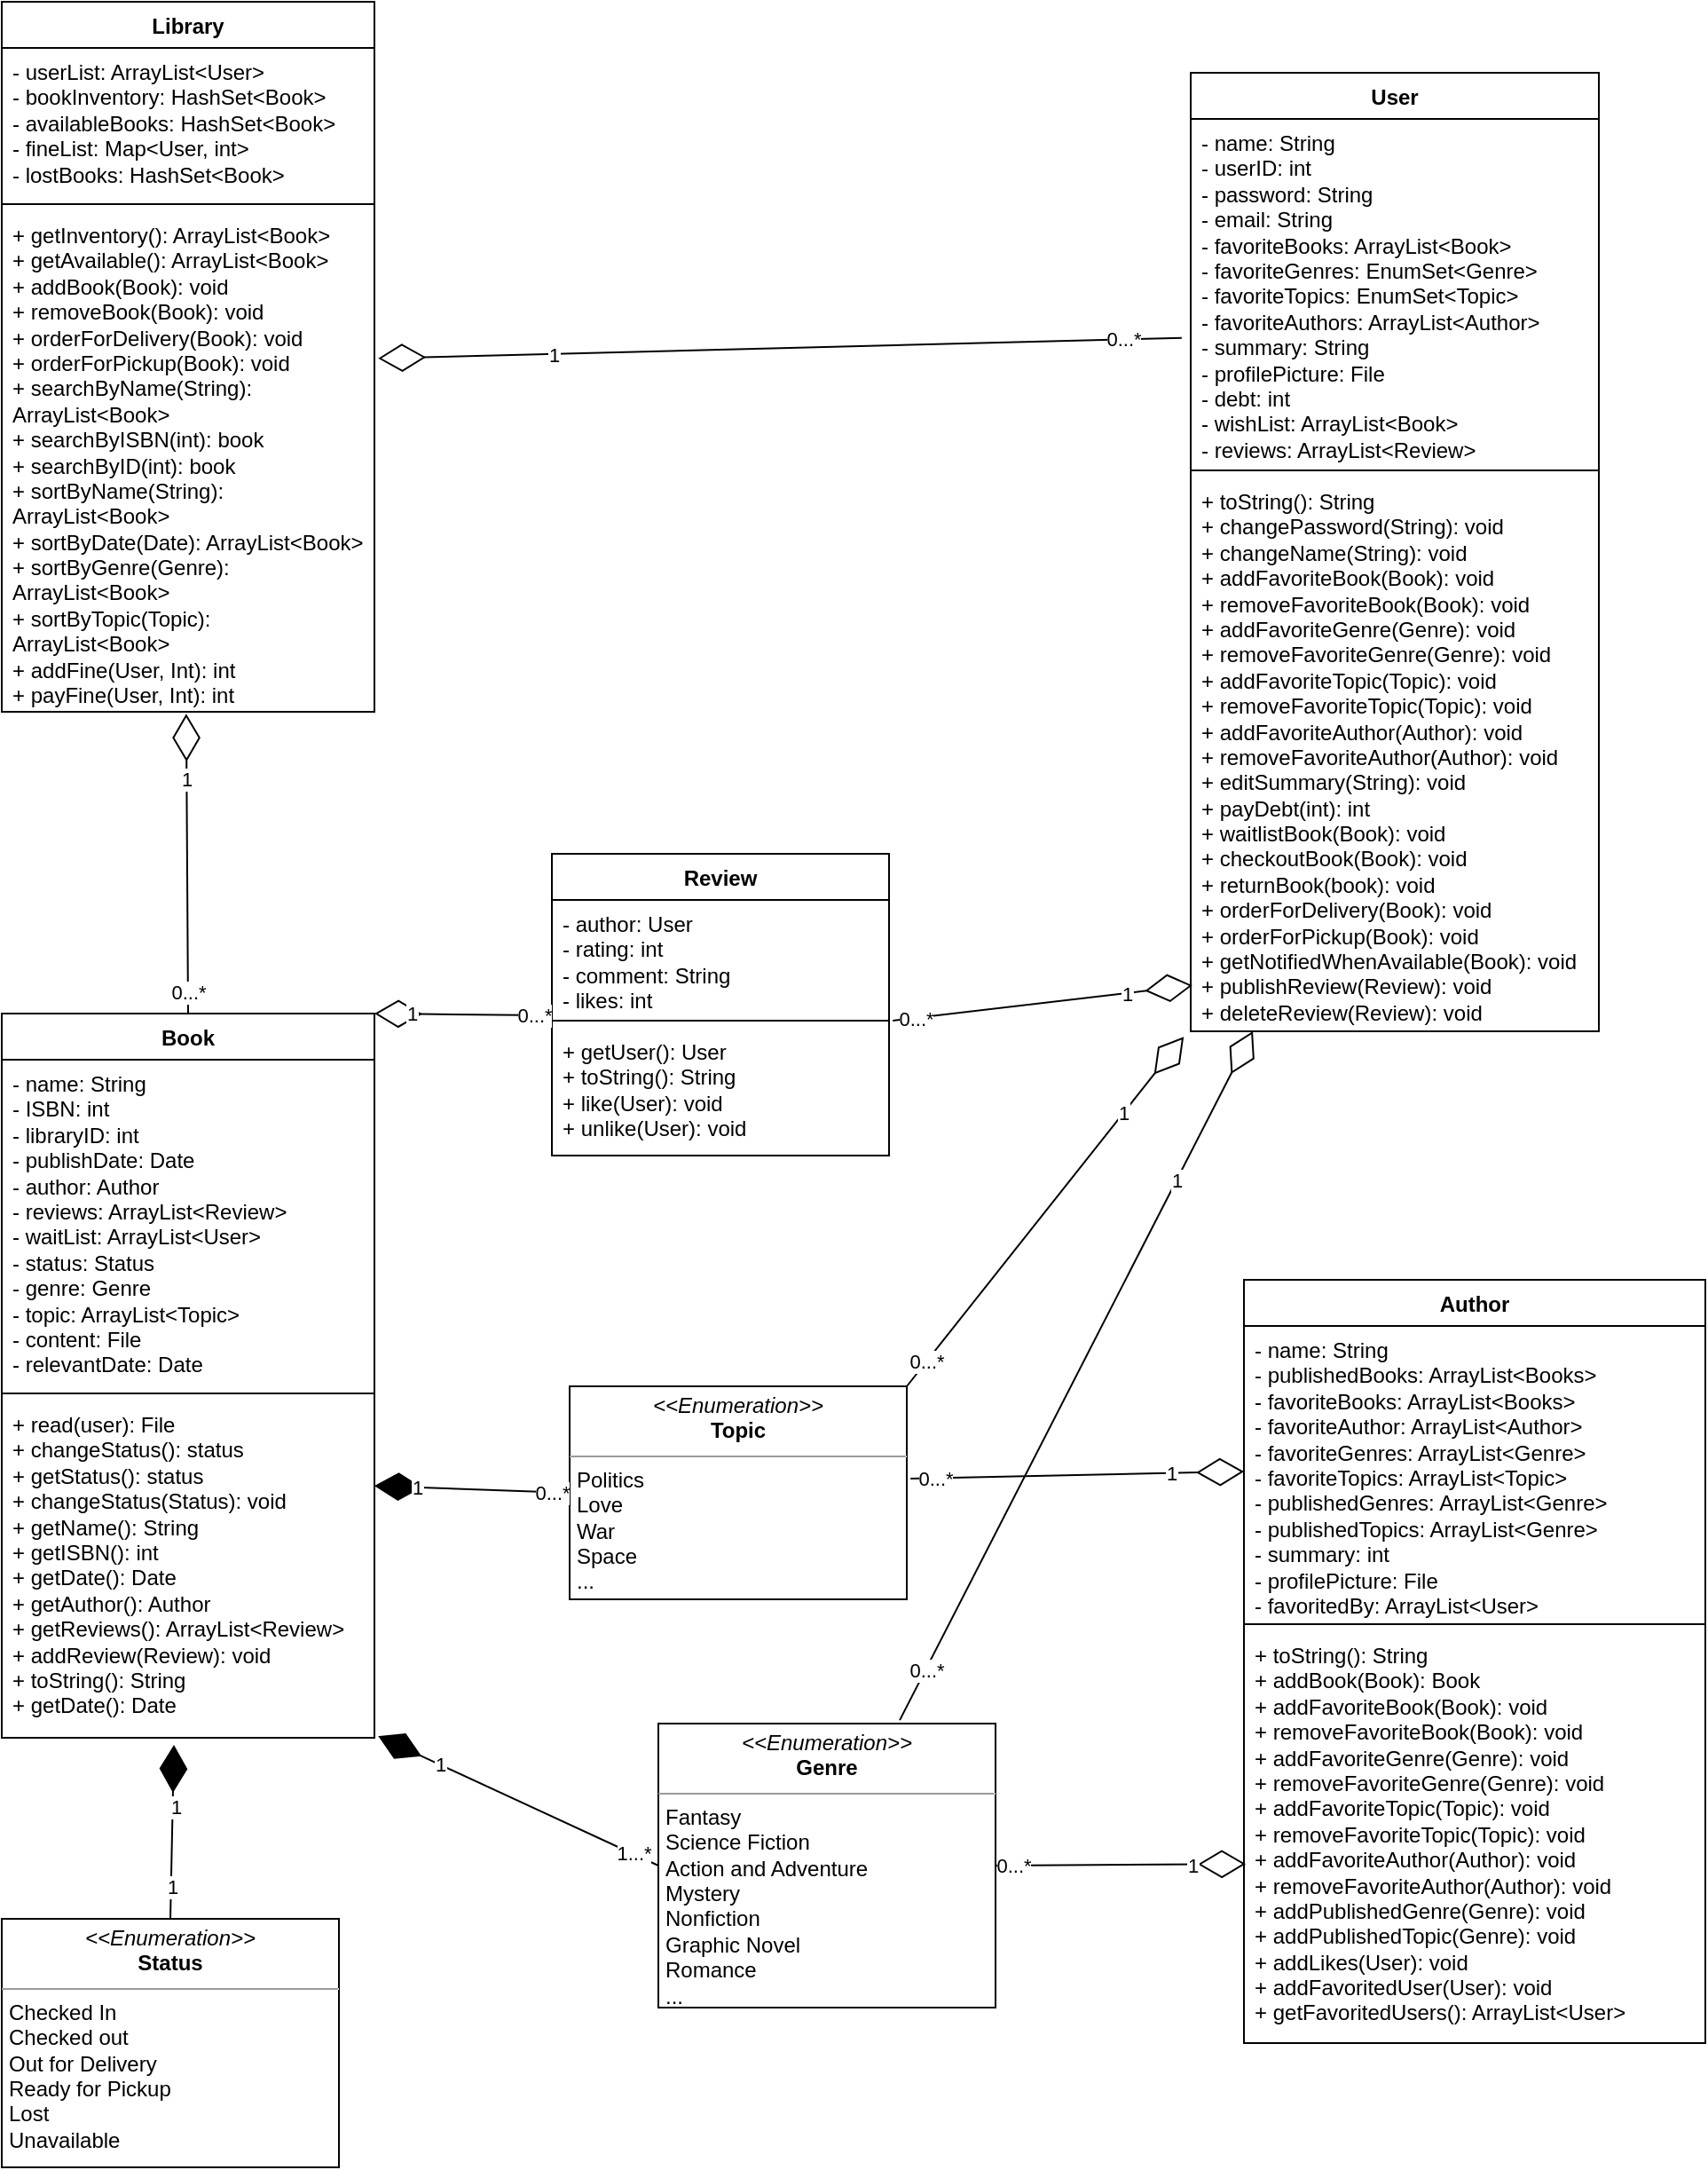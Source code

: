 <mxfile>
    <diagram id="C5RBs43oDa-KdzZeNtuy" name="Page-1">
        <mxGraphModel dx="840" dy="1857" grid="1" gridSize="10" guides="1" tooltips="1" connect="1" arrows="1" fold="1" page="1" pageScale="1" pageWidth="827" pageHeight="1169" math="0" shadow="0">
            <root>
                <mxCell id="WIyWlLk6GJQsqaUBKTNV-0"/>
                <mxCell id="WIyWlLk6GJQsqaUBKTNV-1" parent="WIyWlLk6GJQsqaUBKTNV-0"/>
                <mxCell id="XzlZkJc71IZw_YHDA6VY-0" value="Library" style="swimlane;fontStyle=1;align=center;verticalAlign=top;childLayout=stackLayout;horizontal=1;startSize=26;horizontalStack=0;resizeParent=1;resizeParentMax=0;resizeLast=0;collapsible=1;marginBottom=0;whiteSpace=wrap;html=1;" parent="WIyWlLk6GJQsqaUBKTNV-1" vertex="1">
                    <mxGeometry x="140" y="-120" width="210" height="400" as="geometry"/>
                </mxCell>
                <mxCell id="XzlZkJc71IZw_YHDA6VY-1" value="- userList: ArrayList&amp;lt;User&amp;gt;&lt;br&gt;- bookInventory: HashSet&amp;lt;Book&amp;gt;&lt;br&gt;- availableBooks: HashSet&amp;lt;Book&amp;gt;&lt;br&gt;- fineList: Map&amp;lt;User, int&amp;gt;&lt;br&gt;- lostBooks: HashSet&amp;lt;Book&amp;gt;" style="text;strokeColor=none;fillColor=none;align=left;verticalAlign=top;spacingLeft=4;spacingRight=4;overflow=hidden;rotatable=0;points=[[0,0.5],[1,0.5]];portConstraint=eastwest;whiteSpace=wrap;html=1;" parent="XzlZkJc71IZw_YHDA6VY-0" vertex="1">
                    <mxGeometry y="26" width="210" height="84" as="geometry"/>
                </mxCell>
                <mxCell id="XzlZkJc71IZw_YHDA6VY-2" value="" style="line;strokeWidth=1;fillColor=none;align=left;verticalAlign=middle;spacingTop=-1;spacingLeft=3;spacingRight=3;rotatable=0;labelPosition=right;points=[];portConstraint=eastwest;strokeColor=inherit;" parent="XzlZkJc71IZw_YHDA6VY-0" vertex="1">
                    <mxGeometry y="110" width="210" height="8" as="geometry"/>
                </mxCell>
                <mxCell id="XzlZkJc71IZw_YHDA6VY-3" value="+ getInventory(): ArrayList&amp;lt;Book&amp;gt;&lt;br&gt;+ getAvailable(): ArrayList&amp;lt;Book&amp;gt;&lt;br&gt;+ addBook(Book): void&lt;br&gt;+ removeBook(Book): void&lt;br&gt;+ orderForDelivery(Book): void&lt;br&gt;+ orderForPickup(Book): void&lt;br&gt;+ searchByName(String): ArrayList&amp;lt;Book&amp;gt;&lt;br&gt;+ searchByISBN(int): book&lt;br&gt;+ searchByID(int): book&lt;br&gt;+ sortByName(String): ArrayList&amp;lt;Book&amp;gt;&lt;br&gt;+ sortByDate(Date): ArrayList&amp;lt;Book&amp;gt;&lt;br&gt;+ sortByGenre(Genre): ArrayList&amp;lt;Book&amp;gt;&lt;br&gt;+ sortByTopic(Topic): ArrayList&amp;lt;Book&amp;gt;&lt;br&gt;+ addFine(User, Int): int&lt;br&gt;+ payFine(User, Int): int" style="text;strokeColor=none;fillColor=none;align=left;verticalAlign=top;spacingLeft=4;spacingRight=4;overflow=hidden;rotatable=0;points=[[0,0.5],[1,0.5]];portConstraint=eastwest;whiteSpace=wrap;html=1;" parent="XzlZkJc71IZw_YHDA6VY-0" vertex="1">
                    <mxGeometry y="118" width="210" height="282" as="geometry"/>
                </mxCell>
                <mxCell id="XzlZkJc71IZw_YHDA6VY-4" value="&lt;p style=&quot;margin:0px;margin-top:4px;text-align:center;&quot;&gt;&lt;i&gt;&amp;lt;&amp;lt;Enumeration&amp;gt;&amp;gt;&lt;/i&gt;&lt;br&gt;&lt;b&gt;Genre&lt;/b&gt;&lt;/p&gt;&lt;hr size=&quot;1&quot;&gt;&lt;p style=&quot;margin:0px;margin-left:4px;&quot;&gt;Fantasy&lt;/p&gt;&lt;p style=&quot;margin:0px;margin-left:4px;&quot;&gt;Science Fiction&lt;/p&gt;&lt;p style=&quot;margin:0px;margin-left:4px;&quot;&gt;Action and Adventure&lt;/p&gt;&lt;p style=&quot;margin:0px;margin-left:4px;&quot;&gt;Mystery&lt;/p&gt;&lt;p style=&quot;margin:0px;margin-left:4px;&quot;&gt;Nonfiction&lt;/p&gt;&lt;p style=&quot;margin:0px;margin-left:4px;&quot;&gt;Graphic Novel&lt;/p&gt;&lt;p style=&quot;margin:0px;margin-left:4px;&quot;&gt;Romance&lt;/p&gt;&lt;p style=&quot;margin:0px;margin-left:4px;&quot;&gt;...&lt;/p&gt;" style="verticalAlign=top;align=left;overflow=fill;fontSize=12;fontFamily=Helvetica;html=1;whiteSpace=wrap;" parent="WIyWlLk6GJQsqaUBKTNV-1" vertex="1">
                    <mxGeometry x="510" y="850" width="190" height="160" as="geometry"/>
                </mxCell>
                <mxCell id="XzlZkJc71IZw_YHDA6VY-5" value="&lt;p style=&quot;margin:0px;margin-top:4px;text-align:center;&quot;&gt;&lt;i&gt;&amp;lt;&amp;lt;Enumeration&amp;gt;&amp;gt;&lt;/i&gt;&lt;br&gt;&lt;b&gt;Topic&lt;/b&gt;&lt;/p&gt;&lt;hr size=&quot;1&quot;&gt;&lt;p style=&quot;margin:0px;margin-left:4px;&quot;&gt;Politics&lt;/p&gt;&lt;p style=&quot;margin:0px;margin-left:4px;&quot;&gt;Love&lt;/p&gt;&lt;p style=&quot;margin:0px;margin-left:4px;&quot;&gt;War&lt;/p&gt;&lt;p style=&quot;margin:0px;margin-left:4px;&quot;&gt;Space&lt;/p&gt;&lt;p style=&quot;margin:0px;margin-left:4px;&quot;&gt;...&lt;/p&gt;&lt;p style=&quot;margin:0px;margin-left:4px;&quot;&gt;&lt;br&gt;&lt;/p&gt;" style="verticalAlign=top;align=left;overflow=fill;fontSize=12;fontFamily=Helvetica;html=1;whiteSpace=wrap;" parent="WIyWlLk6GJQsqaUBKTNV-1" vertex="1">
                    <mxGeometry x="460" y="660" width="190" height="120" as="geometry"/>
                </mxCell>
                <mxCell id="XzlZkJc71IZw_YHDA6VY-7" value="Book" style="swimlane;fontStyle=1;align=center;verticalAlign=top;childLayout=stackLayout;horizontal=1;startSize=26;horizontalStack=0;resizeParent=1;resizeParentMax=0;resizeLast=0;collapsible=1;marginBottom=0;whiteSpace=wrap;html=1;" parent="WIyWlLk6GJQsqaUBKTNV-1" vertex="1">
                    <mxGeometry x="140" y="450" width="210" height="408" as="geometry"/>
                </mxCell>
                <mxCell id="XzlZkJc71IZw_YHDA6VY-8" value="- name: String&lt;br&gt;- ISBN: int&lt;br&gt;- libraryID: int&lt;br&gt;- publishDate: Date&lt;br&gt;- author: Author&lt;br&gt;- reviews: ArrayList&amp;lt;Review&amp;gt;&lt;br&gt;- waitList: ArrayList&amp;lt;User&amp;gt;&lt;br&gt;- status: Status&lt;br&gt;- genre: Genre&lt;br&gt;- topic: ArrayList&amp;lt;Topic&amp;gt;&lt;br&gt;- content: File&lt;br&gt;- relevantDate: Date" style="text;strokeColor=none;fillColor=none;align=left;verticalAlign=top;spacingLeft=4;spacingRight=4;overflow=hidden;rotatable=0;points=[[0,0.5],[1,0.5]];portConstraint=eastwest;whiteSpace=wrap;html=1;" parent="XzlZkJc71IZw_YHDA6VY-7" vertex="1">
                    <mxGeometry y="26" width="210" height="184" as="geometry"/>
                </mxCell>
                <mxCell id="XzlZkJc71IZw_YHDA6VY-9" value="" style="line;strokeWidth=1;fillColor=none;align=left;verticalAlign=middle;spacingTop=-1;spacingLeft=3;spacingRight=3;rotatable=0;labelPosition=right;points=[];portConstraint=eastwest;strokeColor=inherit;" parent="XzlZkJc71IZw_YHDA6VY-7" vertex="1">
                    <mxGeometry y="210" width="210" height="8" as="geometry"/>
                </mxCell>
                <mxCell id="XzlZkJc71IZw_YHDA6VY-10" value="+ read(user): File&lt;br&gt;+ changeStatus(): status&lt;br&gt;+ getStatus(): status&lt;br&gt;+ changeStatus(Status): void&lt;br&gt;+ getName(): String&lt;br&gt;+ getISBN(): int&lt;br&gt;+ getDate(): Date&lt;br&gt;+ getAuthor(): Author&lt;br&gt;+ getReviews(): ArrayList&amp;lt;Review&amp;gt;&lt;br&gt;+ addReview(Review): void&lt;br&gt;+ toString(): String&lt;br&gt;+ getDate(): Date" style="text;strokeColor=none;fillColor=none;align=left;verticalAlign=top;spacingLeft=4;spacingRight=4;overflow=hidden;rotatable=0;points=[[0,0.5],[1,0.5]];portConstraint=eastwest;whiteSpace=wrap;html=1;" parent="XzlZkJc71IZw_YHDA6VY-7" vertex="1">
                    <mxGeometry y="218" width="210" height="190" as="geometry"/>
                </mxCell>
                <mxCell id="XzlZkJc71IZw_YHDA6VY-11" value="&lt;p style=&quot;margin:0px;margin-top:4px;text-align:center;&quot;&gt;&lt;i&gt;&amp;lt;&amp;lt;Enumeration&amp;gt;&amp;gt;&lt;/i&gt;&lt;br&gt;&lt;b&gt;Status&lt;/b&gt;&lt;/p&gt;&lt;hr size=&quot;1&quot;&gt;&lt;p style=&quot;margin:0px;margin-left:4px;&quot;&gt;Checked In&lt;/p&gt;&lt;p style=&quot;margin:0px;margin-left:4px;&quot;&gt;Checked out&lt;/p&gt;&lt;p style=&quot;margin:0px;margin-left:4px;&quot;&gt;Out for Delivery&lt;/p&gt;&lt;p style=&quot;margin:0px;margin-left:4px;&quot;&gt;Ready for Pickup&lt;/p&gt;&lt;p style=&quot;margin:0px;margin-left:4px;&quot;&gt;Lost&lt;/p&gt;&lt;p style=&quot;margin:0px;margin-left:4px;&quot;&gt;Unavailable&lt;/p&gt;" style="verticalAlign=top;align=left;overflow=fill;fontSize=12;fontFamily=Helvetica;html=1;whiteSpace=wrap;" parent="WIyWlLk6GJQsqaUBKTNV-1" vertex="1">
                    <mxGeometry x="140" y="960" width="190" height="140" as="geometry"/>
                </mxCell>
                <mxCell id="XzlZkJc71IZw_YHDA6VY-12" value="Review" style="swimlane;fontStyle=1;align=center;verticalAlign=top;childLayout=stackLayout;horizontal=1;startSize=26;horizontalStack=0;resizeParent=1;resizeParentMax=0;resizeLast=0;collapsible=1;marginBottom=0;whiteSpace=wrap;html=1;" parent="WIyWlLk6GJQsqaUBKTNV-1" vertex="1">
                    <mxGeometry x="450" y="360" width="190" height="170" as="geometry"/>
                </mxCell>
                <mxCell id="XzlZkJc71IZw_YHDA6VY-13" value="- author: User&lt;br&gt;- rating: int&lt;br&gt;- comment: String&lt;br&gt;- likes: int" style="text;strokeColor=none;fillColor=none;align=left;verticalAlign=top;spacingLeft=4;spacingRight=4;overflow=hidden;rotatable=0;points=[[0,0.5],[1,0.5]];portConstraint=eastwest;whiteSpace=wrap;html=1;" parent="XzlZkJc71IZw_YHDA6VY-12" vertex="1">
                    <mxGeometry y="26" width="190" height="64" as="geometry"/>
                </mxCell>
                <mxCell id="XzlZkJc71IZw_YHDA6VY-14" value="" style="line;strokeWidth=1;fillColor=none;align=left;verticalAlign=middle;spacingTop=-1;spacingLeft=3;spacingRight=3;rotatable=0;labelPosition=right;points=[];portConstraint=eastwest;strokeColor=inherit;" parent="XzlZkJc71IZw_YHDA6VY-12" vertex="1">
                    <mxGeometry y="90" width="190" height="8" as="geometry"/>
                </mxCell>
                <mxCell id="XzlZkJc71IZw_YHDA6VY-15" value="+ getUser(): User&lt;br&gt;+ toString(): String&lt;br&gt;+ like(User): void&lt;br&gt;+ unlike(User): void" style="text;strokeColor=none;fillColor=none;align=left;verticalAlign=top;spacingLeft=4;spacingRight=4;overflow=hidden;rotatable=0;points=[[0,0.5],[1,0.5]];portConstraint=eastwest;whiteSpace=wrap;html=1;" parent="XzlZkJc71IZw_YHDA6VY-12" vertex="1">
                    <mxGeometry y="98" width="190" height="72" as="geometry"/>
                </mxCell>
                <mxCell id="XzlZkJc71IZw_YHDA6VY-17" value="User" style="swimlane;fontStyle=1;align=center;verticalAlign=top;childLayout=stackLayout;horizontal=1;startSize=26;horizontalStack=0;resizeParent=1;resizeParentMax=0;resizeLast=0;collapsible=1;marginBottom=0;whiteSpace=wrap;html=1;" parent="WIyWlLk6GJQsqaUBKTNV-1" vertex="1">
                    <mxGeometry x="810" y="-80" width="230" height="540" as="geometry"/>
                </mxCell>
                <mxCell id="XzlZkJc71IZw_YHDA6VY-18" value="- name: String&lt;br&gt;- userID: int&lt;br&gt;- password: String&lt;br&gt;- email: String&lt;br&gt;- favoriteBooks: ArrayList&amp;lt;Book&amp;gt;&lt;br&gt;- favoriteGenres: EnumSet&amp;lt;Genre&amp;gt;&lt;br&gt;- favoriteTopics: EnumSet&amp;lt;Topic&amp;gt;&lt;br&gt;- favoriteAuthors: ArrayList&amp;lt;Author&amp;gt;&lt;br&gt;- summary: String&lt;br&gt;- profilePicture: File&lt;br&gt;- debt: int&lt;br&gt;- wishList: ArrayList&amp;lt;Book&amp;gt;&lt;br&gt;- reviews: ArrayList&amp;lt;Review&amp;gt;" style="text;strokeColor=none;fillColor=none;align=left;verticalAlign=top;spacingLeft=4;spacingRight=4;overflow=hidden;rotatable=0;points=[[0,0.5],[1,0.5]];portConstraint=eastwest;whiteSpace=wrap;html=1;" parent="XzlZkJc71IZw_YHDA6VY-17" vertex="1">
                    <mxGeometry y="26" width="230" height="194" as="geometry"/>
                </mxCell>
                <mxCell id="XzlZkJc71IZw_YHDA6VY-19" value="" style="line;strokeWidth=1;fillColor=none;align=left;verticalAlign=middle;spacingTop=-1;spacingLeft=3;spacingRight=3;rotatable=0;labelPosition=right;points=[];portConstraint=eastwest;strokeColor=inherit;" parent="XzlZkJc71IZw_YHDA6VY-17" vertex="1">
                    <mxGeometry y="220" width="230" height="8" as="geometry"/>
                </mxCell>
                <mxCell id="XzlZkJc71IZw_YHDA6VY-20" value="+ toString(): String&lt;br&gt;+ changePassword(String): void&lt;br&gt;+ changeName(String): void&lt;br&gt;+ addFavoriteBook(Book): void&lt;br&gt;+ removeFavoriteBook(Book): void&lt;br&gt;+ addFavoriteGenre(Genre): void&lt;br&gt;+ removeFavoriteGenre(Genre): void&lt;br&gt;+ addFavoriteTopic(Topic): void&lt;br&gt;+ removeFavoriteTopic(Topic): void&lt;br&gt;+ addFavoriteAuthor(Author): void&lt;br&gt;+ removeFavoriteAuthor(Author): void&lt;br&gt;+ editSummary(String): void&lt;br&gt;+ payDebt(int): int&lt;br&gt;+ waitlistBook(Book): void&lt;br&gt;+ checkoutBook(Book): void&lt;br&gt;+ returnBook(book): void&lt;br&gt;+ orderForDelivery(Book): void&lt;br&gt;+ orderForPickup(Book): void&lt;br&gt;+ getNotifiedWhenAvailable(Book): void&lt;br&gt;+ publishReview(Review): void&lt;br&gt;+ deleteReview(Review): void" style="text;strokeColor=none;fillColor=none;align=left;verticalAlign=top;spacingLeft=4;spacingRight=4;overflow=hidden;rotatable=0;points=[[0,0.5],[1,0.5]];portConstraint=eastwest;whiteSpace=wrap;html=1;" parent="XzlZkJc71IZw_YHDA6VY-17" vertex="1">
                    <mxGeometry y="228" width="230" height="312" as="geometry"/>
                </mxCell>
                <mxCell id="XzlZkJc71IZw_YHDA6VY-21" value="Author" style="swimlane;fontStyle=1;align=center;verticalAlign=top;childLayout=stackLayout;horizontal=1;startSize=26;horizontalStack=0;resizeParent=1;resizeParentMax=0;resizeLast=0;collapsible=1;marginBottom=0;whiteSpace=wrap;html=1;" parent="WIyWlLk6GJQsqaUBKTNV-1" vertex="1">
                    <mxGeometry x="840" y="600" width="260" height="430" as="geometry"/>
                </mxCell>
                <mxCell id="XzlZkJc71IZw_YHDA6VY-22" value="- name: String&lt;br&gt;- publishedBooks: ArrayList&amp;lt;Books&amp;gt;&lt;br&gt;- favoriteBooks: ArrayList&amp;lt;Books&amp;gt;&lt;br&gt;- favoriteAuthor: ArrayList&amp;lt;Author&amp;gt;&lt;br&gt;- favoriteGenres: ArrayList&amp;lt;Genre&amp;gt;&lt;br&gt;- favoriteTopics: ArrayList&amp;lt;Topic&amp;gt;&lt;br&gt;- publishedGenres: ArrayList&amp;lt;Genre&amp;gt;&lt;br&gt;- publishedTopics: ArrayList&amp;lt;Genre&amp;gt;&lt;br&gt;- summary: int&lt;br&gt;- profilePicture: File&lt;br&gt;- favoritedBy: ArrayList&amp;lt;User&amp;gt;" style="text;strokeColor=none;fillColor=none;align=left;verticalAlign=top;spacingLeft=4;spacingRight=4;overflow=hidden;rotatable=0;points=[[0,0.5],[1,0.5]];portConstraint=eastwest;whiteSpace=wrap;html=1;" parent="XzlZkJc71IZw_YHDA6VY-21" vertex="1">
                    <mxGeometry y="26" width="260" height="164" as="geometry"/>
                </mxCell>
                <mxCell id="XzlZkJc71IZw_YHDA6VY-23" value="" style="line;strokeWidth=1;fillColor=none;align=left;verticalAlign=middle;spacingTop=-1;spacingLeft=3;spacingRight=3;rotatable=0;labelPosition=right;points=[];portConstraint=eastwest;strokeColor=inherit;" parent="XzlZkJc71IZw_YHDA6VY-21" vertex="1">
                    <mxGeometry y="190" width="260" height="8" as="geometry"/>
                </mxCell>
                <mxCell id="XzlZkJc71IZw_YHDA6VY-24" value="+ toString(): String&lt;br&gt;+ addBook(Book): Book&lt;br&gt;+ addFavoriteBook(Book): void&lt;br style=&quot;border-color: var(--border-color);&quot;&gt;+ removeFavoriteBook(Book): void&lt;br style=&quot;border-color: var(--border-color);&quot;&gt;+ addFavoriteGenre(Genre): void&lt;br style=&quot;border-color: var(--border-color);&quot;&gt;+ removeFavoriteGenre(Genre): void&lt;br style=&quot;border-color: var(--border-color);&quot;&gt;+ addFavoriteTopic(Topic): void&lt;br style=&quot;border-color: var(--border-color);&quot;&gt;+ removeFavoriteTopic(Topic): void&lt;br style=&quot;border-color: var(--border-color);&quot;&gt;+ addFavoriteAuthor(Author): void&lt;br style=&quot;border-color: var(--border-color);&quot;&gt;+ removeFavoriteAuthor(Author): void&lt;br&gt;+ addPublishedGenre(Genre): void&lt;br&gt;+ addPublishedTopic(Genre): void&lt;br&gt;+ addLikes(User): void&lt;br&gt;+ addFavoritedUser(User): void&lt;br&gt;+ getFavoritedUsers(): ArrayList&amp;lt;User&amp;gt;" style="text;strokeColor=none;fillColor=none;align=left;verticalAlign=top;spacingLeft=4;spacingRight=4;overflow=hidden;rotatable=0;points=[[0,0.5],[1,0.5]];portConstraint=eastwest;whiteSpace=wrap;html=1;" parent="XzlZkJc71IZw_YHDA6VY-21" vertex="1">
                    <mxGeometry y="198" width="260" height="232" as="geometry"/>
                </mxCell>
                <mxCell id="XzlZkJc71IZw_YHDA6VY-60" value="" style="endArrow=diamondThin;endFill=0;endSize=24;html=1;rounded=0;entryX=0.495;entryY=1.004;entryDx=0;entryDy=0;entryPerimeter=0;exitX=0.5;exitY=0;exitDx=0;exitDy=0;" parent="WIyWlLk6GJQsqaUBKTNV-1" source="XzlZkJc71IZw_YHDA6VY-7" target="XzlZkJc71IZw_YHDA6VY-3" edge="1">
                    <mxGeometry width="160" relative="1" as="geometry">
                        <mxPoint x="220" y="330" as="sourcePoint"/>
                        <mxPoint x="380" y="330" as="targetPoint"/>
                    </mxGeometry>
                </mxCell>
                <mxCell id="XzlZkJc71IZw_YHDA6VY-61" value="1" style="edgeLabel;html=1;align=center;verticalAlign=middle;resizable=0;points=[];" parent="XzlZkJc71IZw_YHDA6VY-60" vertex="1" connectable="0">
                    <mxGeometry x="0.565" relative="1" as="geometry">
                        <mxPoint as="offset"/>
                    </mxGeometry>
                </mxCell>
                <mxCell id="XzlZkJc71IZw_YHDA6VY-62" value="0...*" style="edgeLabel;html=1;align=center;verticalAlign=middle;resizable=0;points=[];" parent="XzlZkJc71IZw_YHDA6VY-60" vertex="1" connectable="0">
                    <mxGeometry x="-0.855" relative="1" as="geometry">
                        <mxPoint as="offset"/>
                    </mxGeometry>
                </mxCell>
                <mxCell id="XzlZkJc71IZw_YHDA6VY-72" value="" style="endArrow=diamondThin;endFill=0;endSize=24;html=1;rounded=0;entryX=1;entryY=0;entryDx=0;entryDy=0;exitX=-0.016;exitY=1.016;exitDx=0;exitDy=0;exitPerimeter=0;" parent="WIyWlLk6GJQsqaUBKTNV-1" source="XzlZkJc71IZw_YHDA6VY-13" target="XzlZkJc71IZw_YHDA6VY-7" edge="1">
                    <mxGeometry width="160" relative="1" as="geometry">
                        <mxPoint x="415" y="969" as="sourcePoint"/>
                        <mxPoint x="414" y="800" as="targetPoint"/>
                    </mxGeometry>
                </mxCell>
                <mxCell id="XzlZkJc71IZw_YHDA6VY-73" value="1" style="edgeLabel;html=1;align=center;verticalAlign=middle;resizable=0;points=[];" parent="XzlZkJc71IZw_YHDA6VY-72" vertex="1" connectable="0">
                    <mxGeometry x="0.565" relative="1" as="geometry">
                        <mxPoint as="offset"/>
                    </mxGeometry>
                </mxCell>
                <mxCell id="XzlZkJc71IZw_YHDA6VY-74" value="0...*" style="edgeLabel;html=1;align=center;verticalAlign=middle;resizable=0;points=[];" parent="XzlZkJc71IZw_YHDA6VY-72" vertex="1" connectable="0">
                    <mxGeometry x="-0.855" relative="1" as="geometry">
                        <mxPoint as="offset"/>
                    </mxGeometry>
                </mxCell>
                <mxCell id="XzlZkJc71IZw_YHDA6VY-75" value="" style="endArrow=diamondThin;endFill=1;endSize=24;html=1;rounded=0;entryX=0.462;entryY=1.021;entryDx=0;entryDy=0;entryPerimeter=0;exitX=0.5;exitY=0;exitDx=0;exitDy=0;" parent="WIyWlLk6GJQsqaUBKTNV-1" source="XzlZkJc71IZw_YHDA6VY-11" target="XzlZkJc71IZw_YHDA6VY-10" edge="1">
                    <mxGeometry width="160" relative="1" as="geometry">
                        <mxPoint x="300" y="970" as="sourcePoint"/>
                        <mxPoint x="460" y="970" as="targetPoint"/>
                    </mxGeometry>
                </mxCell>
                <mxCell id="XzlZkJc71IZw_YHDA6VY-76" value="1" style="edgeLabel;html=1;align=center;verticalAlign=middle;resizable=0;points=[];" parent="XzlZkJc71IZw_YHDA6VY-75" vertex="1" connectable="0">
                    <mxGeometry x="0.286" y="-1" relative="1" as="geometry">
                        <mxPoint as="offset"/>
                    </mxGeometry>
                </mxCell>
                <mxCell id="XzlZkJc71IZw_YHDA6VY-77" value="1" style="edgeLabel;html=1;align=center;verticalAlign=middle;resizable=0;points=[];" parent="XzlZkJc71IZw_YHDA6VY-75" vertex="1" connectable="0">
                    <mxGeometry x="-0.633" relative="1" as="geometry">
                        <mxPoint as="offset"/>
                    </mxGeometry>
                </mxCell>
                <mxCell id="XzlZkJc71IZw_YHDA6VY-78" value="" style="endArrow=diamondThin;endFill=1;endSize=24;html=1;rounded=0;exitX=0;exitY=0.5;exitDx=0;exitDy=0;entryX=1.01;entryY=0.995;entryDx=0;entryDy=0;entryPerimeter=0;" parent="WIyWlLk6GJQsqaUBKTNV-1" source="XzlZkJc71IZw_YHDA6VY-4" target="XzlZkJc71IZw_YHDA6VY-10" edge="1">
                    <mxGeometry width="160" relative="1" as="geometry">
                        <mxPoint x="370" y="450" as="sourcePoint"/>
                        <mxPoint x="390" y="450" as="targetPoint"/>
                    </mxGeometry>
                </mxCell>
                <mxCell id="XzlZkJc71IZw_YHDA6VY-79" value="1" style="edgeLabel;html=1;align=center;verticalAlign=middle;resizable=0;points=[];" parent="XzlZkJc71IZw_YHDA6VY-78" vertex="1" connectable="0">
                    <mxGeometry x="0.563" relative="1" as="geometry">
                        <mxPoint as="offset"/>
                    </mxGeometry>
                </mxCell>
                <mxCell id="XzlZkJc71IZw_YHDA6VY-80" value="1...*" style="edgeLabel;html=1;align=center;verticalAlign=middle;resizable=0;points=[];" parent="XzlZkJc71IZw_YHDA6VY-78" vertex="1" connectable="0">
                    <mxGeometry x="-0.808" y="-1" relative="1" as="geometry">
                        <mxPoint y="1" as="offset"/>
                    </mxGeometry>
                </mxCell>
                <mxCell id="XzlZkJc71IZw_YHDA6VY-81" value="" style="endArrow=diamondThin;endFill=1;endSize=24;html=1;rounded=0;exitX=0;exitY=0.5;exitDx=0;exitDy=0;entryX=1;entryY=0.253;entryDx=0;entryDy=0;entryPerimeter=0;" parent="WIyWlLk6GJQsqaUBKTNV-1" source="XzlZkJc71IZw_YHDA6VY-5" target="XzlZkJc71IZw_YHDA6VY-10" edge="1">
                    <mxGeometry width="160" relative="1" as="geometry">
                        <mxPoint x="510" y="390" as="sourcePoint"/>
                        <mxPoint x="390" y="540" as="targetPoint"/>
                    </mxGeometry>
                </mxCell>
                <mxCell id="XzlZkJc71IZw_YHDA6VY-82" value="1" style="edgeLabel;html=1;align=center;verticalAlign=middle;resizable=0;points=[];" parent="XzlZkJc71IZw_YHDA6VY-81" vertex="1" connectable="0">
                    <mxGeometry x="0.563" relative="1" as="geometry">
                        <mxPoint as="offset"/>
                    </mxGeometry>
                </mxCell>
                <mxCell id="XzlZkJc71IZw_YHDA6VY-83" value="0...*" style="edgeLabel;html=1;align=center;verticalAlign=middle;resizable=0;points=[];" parent="XzlZkJc71IZw_YHDA6VY-81" vertex="1" connectable="0">
                    <mxGeometry x="-0.808" y="-1" relative="1" as="geometry">
                        <mxPoint y="1" as="offset"/>
                    </mxGeometry>
                </mxCell>
                <mxCell id="XzlZkJc71IZw_YHDA6VY-84" value="" style="endArrow=diamondThin;endFill=0;endSize=24;html=1;rounded=0;exitX=1.011;exitY=-0.056;exitDx=0;exitDy=0;entryX=0.004;entryY=0.917;entryDx=0;entryDy=0;entryPerimeter=0;exitPerimeter=0;" parent="WIyWlLk6GJQsqaUBKTNV-1" source="XzlZkJc71IZw_YHDA6VY-15" target="XzlZkJc71IZw_YHDA6VY-20" edge="1">
                    <mxGeometry width="160" relative="1" as="geometry">
                        <mxPoint x="834" y="546" as="sourcePoint"/>
                        <mxPoint x="730" y="590" as="targetPoint"/>
                    </mxGeometry>
                </mxCell>
                <mxCell id="XzlZkJc71IZw_YHDA6VY-85" value="1" style="edgeLabel;html=1;align=center;verticalAlign=middle;resizable=0;points=[];" parent="XzlZkJc71IZw_YHDA6VY-84" vertex="1" connectable="0">
                    <mxGeometry x="0.565" relative="1" as="geometry">
                        <mxPoint as="offset"/>
                    </mxGeometry>
                </mxCell>
                <mxCell id="XzlZkJc71IZw_YHDA6VY-86" value="0...*" style="edgeLabel;html=1;align=center;verticalAlign=middle;resizable=0;points=[];" parent="XzlZkJc71IZw_YHDA6VY-84" vertex="1" connectable="0">
                    <mxGeometry x="-0.855" relative="1" as="geometry">
                        <mxPoint as="offset"/>
                    </mxGeometry>
                </mxCell>
                <mxCell id="XzlZkJc71IZw_YHDA6VY-87" value="" style="endArrow=diamondThin;endFill=0;endSize=24;html=1;rounded=0;exitX=0.716;exitY=-0.012;exitDx=0;exitDy=0;exitPerimeter=0;" parent="WIyWlLk6GJQsqaUBKTNV-1" source="XzlZkJc71IZw_YHDA6VY-4" target="XzlZkJc71IZw_YHDA6VY-20" edge="1">
                    <mxGeometry width="160" relative="1" as="geometry">
                        <mxPoint x="650" y="760" as="sourcePoint"/>
                        <mxPoint x="819" y="760" as="targetPoint"/>
                    </mxGeometry>
                </mxCell>
                <mxCell id="XzlZkJc71IZw_YHDA6VY-88" value="1" style="edgeLabel;html=1;align=center;verticalAlign=middle;resizable=0;points=[];" parent="XzlZkJc71IZw_YHDA6VY-87" vertex="1" connectable="0">
                    <mxGeometry x="0.565" relative="1" as="geometry">
                        <mxPoint as="offset"/>
                    </mxGeometry>
                </mxCell>
                <mxCell id="XzlZkJc71IZw_YHDA6VY-89" value="0...*" style="edgeLabel;html=1;align=center;verticalAlign=middle;resizable=0;points=[];" parent="XzlZkJc71IZw_YHDA6VY-87" vertex="1" connectable="0">
                    <mxGeometry x="-0.855" relative="1" as="geometry">
                        <mxPoint as="offset"/>
                    </mxGeometry>
                </mxCell>
                <mxCell id="XzlZkJc71IZw_YHDA6VY-90" value="" style="endArrow=diamondThin;endFill=0;endSize=24;html=1;rounded=0;exitX=1;exitY=0;exitDx=0;exitDy=0;entryX=-0.017;entryY=1.01;entryDx=0;entryDy=0;entryPerimeter=0;" parent="WIyWlLk6GJQsqaUBKTNV-1" source="XzlZkJc71IZw_YHDA6VY-5" target="XzlZkJc71IZw_YHDA6VY-20" edge="1">
                    <mxGeometry width="160" relative="1" as="geometry">
                        <mxPoint x="640" y="620" as="sourcePoint"/>
                        <mxPoint x="809" y="620" as="targetPoint"/>
                    </mxGeometry>
                </mxCell>
                <mxCell id="XzlZkJc71IZw_YHDA6VY-91" value="1" style="edgeLabel;html=1;align=center;verticalAlign=middle;resizable=0;points=[];" parent="XzlZkJc71IZw_YHDA6VY-90" vertex="1" connectable="0">
                    <mxGeometry x="0.565" relative="1" as="geometry">
                        <mxPoint as="offset"/>
                    </mxGeometry>
                </mxCell>
                <mxCell id="XzlZkJc71IZw_YHDA6VY-92" value="0...*" style="edgeLabel;html=1;align=center;verticalAlign=middle;resizable=0;points=[];" parent="XzlZkJc71IZw_YHDA6VY-90" vertex="1" connectable="0">
                    <mxGeometry x="-0.855" relative="1" as="geometry">
                        <mxPoint as="offset"/>
                    </mxGeometry>
                </mxCell>
                <mxCell id="XzlZkJc71IZw_YHDA6VY-93" value="" style="endArrow=diamondThin;endFill=0;endSize=24;html=1;rounded=0;exitX=1.011;exitY=0.433;exitDx=0;exitDy=0;entryX=0;entryY=0.5;entryDx=0;entryDy=0;exitPerimeter=0;" parent="WIyWlLk6GJQsqaUBKTNV-1" source="XzlZkJc71IZw_YHDA6VY-5" target="XzlZkJc71IZw_YHDA6VY-22" edge="1">
                    <mxGeometry width="160" relative="1" as="geometry">
                        <mxPoint x="660" y="670" as="sourcePoint"/>
                        <mxPoint x="816" y="493" as="targetPoint"/>
                    </mxGeometry>
                </mxCell>
                <mxCell id="XzlZkJc71IZw_YHDA6VY-94" value="1" style="edgeLabel;html=1;align=center;verticalAlign=middle;resizable=0;points=[];" parent="XzlZkJc71IZw_YHDA6VY-93" vertex="1" connectable="0">
                    <mxGeometry x="0.565" relative="1" as="geometry">
                        <mxPoint as="offset"/>
                    </mxGeometry>
                </mxCell>
                <mxCell id="XzlZkJc71IZw_YHDA6VY-95" value="0...*" style="edgeLabel;html=1;align=center;verticalAlign=middle;resizable=0;points=[];" parent="XzlZkJc71IZw_YHDA6VY-93" vertex="1" connectable="0">
                    <mxGeometry x="-0.855" relative="1" as="geometry">
                        <mxPoint as="offset"/>
                    </mxGeometry>
                </mxCell>
                <mxCell id="XzlZkJc71IZw_YHDA6VY-96" value="" style="endArrow=diamondThin;endFill=0;endSize=24;html=1;rounded=0;exitX=1;exitY=0.5;exitDx=0;exitDy=0;entryX=0.004;entryY=0.565;entryDx=0;entryDy=0;entryPerimeter=0;" parent="WIyWlLk6GJQsqaUBKTNV-1" source="XzlZkJc71IZw_YHDA6VY-4" target="XzlZkJc71IZw_YHDA6VY-24" edge="1">
                    <mxGeometry width="160" relative="1" as="geometry">
                        <mxPoint x="684" y="957" as="sourcePoint"/>
                        <mxPoint x="840" y="780" as="targetPoint"/>
                    </mxGeometry>
                </mxCell>
                <mxCell id="XzlZkJc71IZw_YHDA6VY-97" value="1" style="edgeLabel;html=1;align=center;verticalAlign=middle;resizable=0;points=[];" parent="XzlZkJc71IZw_YHDA6VY-96" vertex="1" connectable="0">
                    <mxGeometry x="0.565" relative="1" as="geometry">
                        <mxPoint as="offset"/>
                    </mxGeometry>
                </mxCell>
                <mxCell id="XzlZkJc71IZw_YHDA6VY-98" value="0...*" style="edgeLabel;html=1;align=center;verticalAlign=middle;resizable=0;points=[];" parent="XzlZkJc71IZw_YHDA6VY-96" vertex="1" connectable="0">
                    <mxGeometry x="-0.855" relative="1" as="geometry">
                        <mxPoint as="offset"/>
                    </mxGeometry>
                </mxCell>
                <mxCell id="XzlZkJc71IZw_YHDA6VY-99" value="" style="endArrow=diamondThin;endFill=0;endSize=24;html=1;rounded=0;exitX=-0.022;exitY=0.636;exitDx=0;exitDy=0;entryX=1.01;entryY=0.294;entryDx=0;entryDy=0;entryPerimeter=0;exitPerimeter=0;" parent="WIyWlLk6GJQsqaUBKTNV-1" source="XzlZkJc71IZw_YHDA6VY-18" target="XzlZkJc71IZw_YHDA6VY-3" edge="1">
                    <mxGeometry width="160" relative="1" as="geometry">
                        <mxPoint x="484" y="237" as="sourcePoint"/>
                        <mxPoint x="640" y="60" as="targetPoint"/>
                    </mxGeometry>
                </mxCell>
                <mxCell id="XzlZkJc71IZw_YHDA6VY-100" value="1" style="edgeLabel;html=1;align=center;verticalAlign=middle;resizable=0;points=[];" parent="XzlZkJc71IZw_YHDA6VY-99" vertex="1" connectable="0">
                    <mxGeometry x="0.565" relative="1" as="geometry">
                        <mxPoint as="offset"/>
                    </mxGeometry>
                </mxCell>
                <mxCell id="XzlZkJc71IZw_YHDA6VY-101" value="0...*" style="edgeLabel;html=1;align=center;verticalAlign=middle;resizable=0;points=[];" parent="XzlZkJc71IZw_YHDA6VY-99" vertex="1" connectable="0">
                    <mxGeometry x="-0.855" relative="1" as="geometry">
                        <mxPoint as="offset"/>
                    </mxGeometry>
                </mxCell>
            </root>
        </mxGraphModel>
    </diagram>
</mxfile>